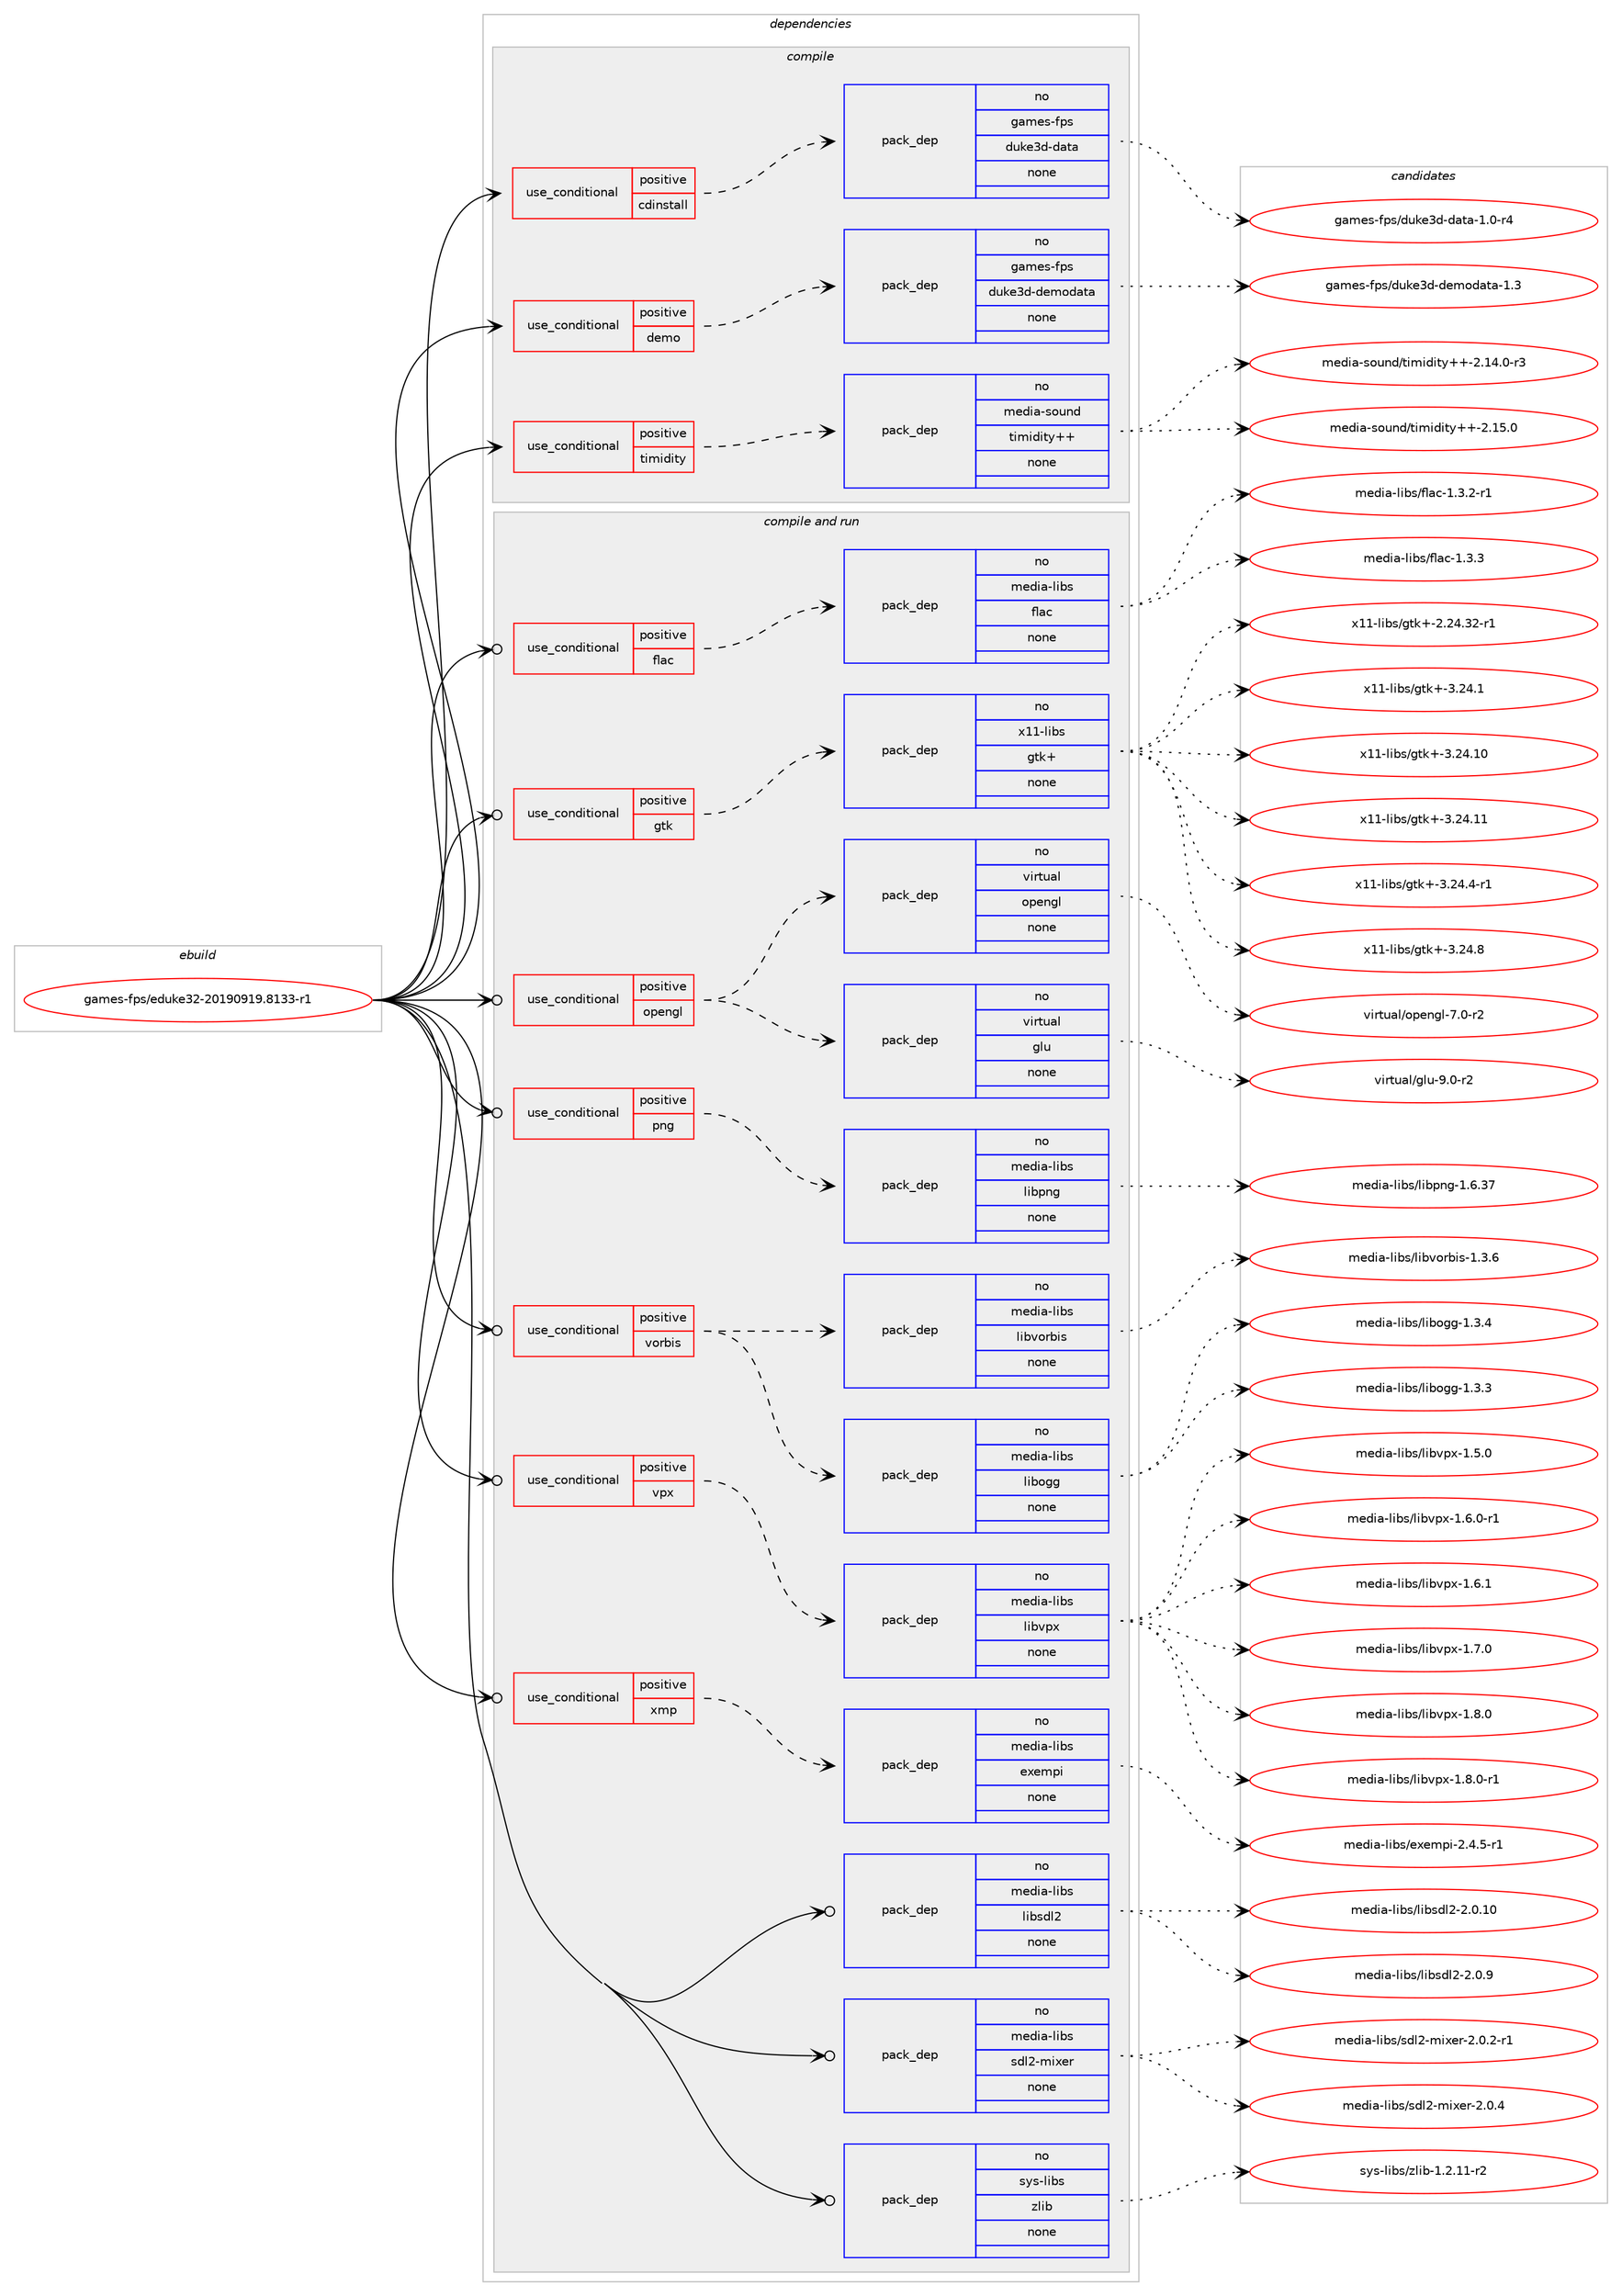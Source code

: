 digraph prolog {

# *************
# Graph options
# *************

newrank=true;
concentrate=true;
compound=true;
graph [rankdir=LR,fontname=Helvetica,fontsize=10,ranksep=1.5];#, ranksep=2.5, nodesep=0.2];
edge  [arrowhead=vee];
node  [fontname=Helvetica,fontsize=10];

# **********
# The ebuild
# **********

subgraph cluster_leftcol {
color=gray;
rank=same;
label=<<i>ebuild</i>>;
id [label="games-fps/eduke32-20190919.8133-r1", color=red, width=4, href="../games-fps/eduke32-20190919.8133-r1.svg"];
}

# ****************
# The dependencies
# ****************

subgraph cluster_midcol {
color=gray;
label=<<i>dependencies</i>>;
subgraph cluster_compile {
fillcolor="#eeeeee";
style=filled;
label=<<i>compile</i>>;
subgraph cond184678 {
dependency739615 [label=<<TABLE BORDER="0" CELLBORDER="1" CELLSPACING="0" CELLPADDING="4"><TR><TD ROWSPAN="3" CELLPADDING="10">use_conditional</TD></TR><TR><TD>positive</TD></TR><TR><TD>cdinstall</TD></TR></TABLE>>, shape=none, color=red];
subgraph pack542588 {
dependency739616 [label=<<TABLE BORDER="0" CELLBORDER="1" CELLSPACING="0" CELLPADDING="4" WIDTH="220"><TR><TD ROWSPAN="6" CELLPADDING="30">pack_dep</TD></TR><TR><TD WIDTH="110">no</TD></TR><TR><TD>games-fps</TD></TR><TR><TD>duke3d-data</TD></TR><TR><TD>none</TD></TR><TR><TD></TD></TR></TABLE>>, shape=none, color=blue];
}
dependency739615:e -> dependency739616:w [weight=20,style="dashed",arrowhead="vee"];
}
id:e -> dependency739615:w [weight=20,style="solid",arrowhead="vee"];
subgraph cond184679 {
dependency739617 [label=<<TABLE BORDER="0" CELLBORDER="1" CELLSPACING="0" CELLPADDING="4"><TR><TD ROWSPAN="3" CELLPADDING="10">use_conditional</TD></TR><TR><TD>positive</TD></TR><TR><TD>demo</TD></TR></TABLE>>, shape=none, color=red];
subgraph pack542589 {
dependency739618 [label=<<TABLE BORDER="0" CELLBORDER="1" CELLSPACING="0" CELLPADDING="4" WIDTH="220"><TR><TD ROWSPAN="6" CELLPADDING="30">pack_dep</TD></TR><TR><TD WIDTH="110">no</TD></TR><TR><TD>games-fps</TD></TR><TR><TD>duke3d-demodata</TD></TR><TR><TD>none</TD></TR><TR><TD></TD></TR></TABLE>>, shape=none, color=blue];
}
dependency739617:e -> dependency739618:w [weight=20,style="dashed",arrowhead="vee"];
}
id:e -> dependency739617:w [weight=20,style="solid",arrowhead="vee"];
subgraph cond184680 {
dependency739619 [label=<<TABLE BORDER="0" CELLBORDER="1" CELLSPACING="0" CELLPADDING="4"><TR><TD ROWSPAN="3" CELLPADDING="10">use_conditional</TD></TR><TR><TD>positive</TD></TR><TR><TD>timidity</TD></TR></TABLE>>, shape=none, color=red];
subgraph pack542590 {
dependency739620 [label=<<TABLE BORDER="0" CELLBORDER="1" CELLSPACING="0" CELLPADDING="4" WIDTH="220"><TR><TD ROWSPAN="6" CELLPADDING="30">pack_dep</TD></TR><TR><TD WIDTH="110">no</TD></TR><TR><TD>media-sound</TD></TR><TR><TD>timidity++</TD></TR><TR><TD>none</TD></TR><TR><TD></TD></TR></TABLE>>, shape=none, color=blue];
}
dependency739619:e -> dependency739620:w [weight=20,style="dashed",arrowhead="vee"];
}
id:e -> dependency739619:w [weight=20,style="solid",arrowhead="vee"];
}
subgraph cluster_compileandrun {
fillcolor="#eeeeee";
style=filled;
label=<<i>compile and run</i>>;
subgraph cond184681 {
dependency739621 [label=<<TABLE BORDER="0" CELLBORDER="1" CELLSPACING="0" CELLPADDING="4"><TR><TD ROWSPAN="3" CELLPADDING="10">use_conditional</TD></TR><TR><TD>positive</TD></TR><TR><TD>flac</TD></TR></TABLE>>, shape=none, color=red];
subgraph pack542591 {
dependency739622 [label=<<TABLE BORDER="0" CELLBORDER="1" CELLSPACING="0" CELLPADDING="4" WIDTH="220"><TR><TD ROWSPAN="6" CELLPADDING="30">pack_dep</TD></TR><TR><TD WIDTH="110">no</TD></TR><TR><TD>media-libs</TD></TR><TR><TD>flac</TD></TR><TR><TD>none</TD></TR><TR><TD></TD></TR></TABLE>>, shape=none, color=blue];
}
dependency739621:e -> dependency739622:w [weight=20,style="dashed",arrowhead="vee"];
}
id:e -> dependency739621:w [weight=20,style="solid",arrowhead="odotvee"];
subgraph cond184682 {
dependency739623 [label=<<TABLE BORDER="0" CELLBORDER="1" CELLSPACING="0" CELLPADDING="4"><TR><TD ROWSPAN="3" CELLPADDING="10">use_conditional</TD></TR><TR><TD>positive</TD></TR><TR><TD>gtk</TD></TR></TABLE>>, shape=none, color=red];
subgraph pack542592 {
dependency739624 [label=<<TABLE BORDER="0" CELLBORDER="1" CELLSPACING="0" CELLPADDING="4" WIDTH="220"><TR><TD ROWSPAN="6" CELLPADDING="30">pack_dep</TD></TR><TR><TD WIDTH="110">no</TD></TR><TR><TD>x11-libs</TD></TR><TR><TD>gtk+</TD></TR><TR><TD>none</TD></TR><TR><TD></TD></TR></TABLE>>, shape=none, color=blue];
}
dependency739623:e -> dependency739624:w [weight=20,style="dashed",arrowhead="vee"];
}
id:e -> dependency739623:w [weight=20,style="solid",arrowhead="odotvee"];
subgraph cond184683 {
dependency739625 [label=<<TABLE BORDER="0" CELLBORDER="1" CELLSPACING="0" CELLPADDING="4"><TR><TD ROWSPAN="3" CELLPADDING="10">use_conditional</TD></TR><TR><TD>positive</TD></TR><TR><TD>opengl</TD></TR></TABLE>>, shape=none, color=red];
subgraph pack542593 {
dependency739626 [label=<<TABLE BORDER="0" CELLBORDER="1" CELLSPACING="0" CELLPADDING="4" WIDTH="220"><TR><TD ROWSPAN="6" CELLPADDING="30">pack_dep</TD></TR><TR><TD WIDTH="110">no</TD></TR><TR><TD>virtual</TD></TR><TR><TD>glu</TD></TR><TR><TD>none</TD></TR><TR><TD></TD></TR></TABLE>>, shape=none, color=blue];
}
dependency739625:e -> dependency739626:w [weight=20,style="dashed",arrowhead="vee"];
subgraph pack542594 {
dependency739627 [label=<<TABLE BORDER="0" CELLBORDER="1" CELLSPACING="0" CELLPADDING="4" WIDTH="220"><TR><TD ROWSPAN="6" CELLPADDING="30">pack_dep</TD></TR><TR><TD WIDTH="110">no</TD></TR><TR><TD>virtual</TD></TR><TR><TD>opengl</TD></TR><TR><TD>none</TD></TR><TR><TD></TD></TR></TABLE>>, shape=none, color=blue];
}
dependency739625:e -> dependency739627:w [weight=20,style="dashed",arrowhead="vee"];
}
id:e -> dependency739625:w [weight=20,style="solid",arrowhead="odotvee"];
subgraph cond184684 {
dependency739628 [label=<<TABLE BORDER="0" CELLBORDER="1" CELLSPACING="0" CELLPADDING="4"><TR><TD ROWSPAN="3" CELLPADDING="10">use_conditional</TD></TR><TR><TD>positive</TD></TR><TR><TD>png</TD></TR></TABLE>>, shape=none, color=red];
subgraph pack542595 {
dependency739629 [label=<<TABLE BORDER="0" CELLBORDER="1" CELLSPACING="0" CELLPADDING="4" WIDTH="220"><TR><TD ROWSPAN="6" CELLPADDING="30">pack_dep</TD></TR><TR><TD WIDTH="110">no</TD></TR><TR><TD>media-libs</TD></TR><TR><TD>libpng</TD></TR><TR><TD>none</TD></TR><TR><TD></TD></TR></TABLE>>, shape=none, color=blue];
}
dependency739628:e -> dependency739629:w [weight=20,style="dashed",arrowhead="vee"];
}
id:e -> dependency739628:w [weight=20,style="solid",arrowhead="odotvee"];
subgraph cond184685 {
dependency739630 [label=<<TABLE BORDER="0" CELLBORDER="1" CELLSPACING="0" CELLPADDING="4"><TR><TD ROWSPAN="3" CELLPADDING="10">use_conditional</TD></TR><TR><TD>positive</TD></TR><TR><TD>vorbis</TD></TR></TABLE>>, shape=none, color=red];
subgraph pack542596 {
dependency739631 [label=<<TABLE BORDER="0" CELLBORDER="1" CELLSPACING="0" CELLPADDING="4" WIDTH="220"><TR><TD ROWSPAN="6" CELLPADDING="30">pack_dep</TD></TR><TR><TD WIDTH="110">no</TD></TR><TR><TD>media-libs</TD></TR><TR><TD>libogg</TD></TR><TR><TD>none</TD></TR><TR><TD></TD></TR></TABLE>>, shape=none, color=blue];
}
dependency739630:e -> dependency739631:w [weight=20,style="dashed",arrowhead="vee"];
subgraph pack542597 {
dependency739632 [label=<<TABLE BORDER="0" CELLBORDER="1" CELLSPACING="0" CELLPADDING="4" WIDTH="220"><TR><TD ROWSPAN="6" CELLPADDING="30">pack_dep</TD></TR><TR><TD WIDTH="110">no</TD></TR><TR><TD>media-libs</TD></TR><TR><TD>libvorbis</TD></TR><TR><TD>none</TD></TR><TR><TD></TD></TR></TABLE>>, shape=none, color=blue];
}
dependency739630:e -> dependency739632:w [weight=20,style="dashed",arrowhead="vee"];
}
id:e -> dependency739630:w [weight=20,style="solid",arrowhead="odotvee"];
subgraph cond184686 {
dependency739633 [label=<<TABLE BORDER="0" CELLBORDER="1" CELLSPACING="0" CELLPADDING="4"><TR><TD ROWSPAN="3" CELLPADDING="10">use_conditional</TD></TR><TR><TD>positive</TD></TR><TR><TD>vpx</TD></TR></TABLE>>, shape=none, color=red];
subgraph pack542598 {
dependency739634 [label=<<TABLE BORDER="0" CELLBORDER="1" CELLSPACING="0" CELLPADDING="4" WIDTH="220"><TR><TD ROWSPAN="6" CELLPADDING="30">pack_dep</TD></TR><TR><TD WIDTH="110">no</TD></TR><TR><TD>media-libs</TD></TR><TR><TD>libvpx</TD></TR><TR><TD>none</TD></TR><TR><TD></TD></TR></TABLE>>, shape=none, color=blue];
}
dependency739633:e -> dependency739634:w [weight=20,style="dashed",arrowhead="vee"];
}
id:e -> dependency739633:w [weight=20,style="solid",arrowhead="odotvee"];
subgraph cond184687 {
dependency739635 [label=<<TABLE BORDER="0" CELLBORDER="1" CELLSPACING="0" CELLPADDING="4"><TR><TD ROWSPAN="3" CELLPADDING="10">use_conditional</TD></TR><TR><TD>positive</TD></TR><TR><TD>xmp</TD></TR></TABLE>>, shape=none, color=red];
subgraph pack542599 {
dependency739636 [label=<<TABLE BORDER="0" CELLBORDER="1" CELLSPACING="0" CELLPADDING="4" WIDTH="220"><TR><TD ROWSPAN="6" CELLPADDING="30">pack_dep</TD></TR><TR><TD WIDTH="110">no</TD></TR><TR><TD>media-libs</TD></TR><TR><TD>exempi</TD></TR><TR><TD>none</TD></TR><TR><TD></TD></TR></TABLE>>, shape=none, color=blue];
}
dependency739635:e -> dependency739636:w [weight=20,style="dashed",arrowhead="vee"];
}
id:e -> dependency739635:w [weight=20,style="solid",arrowhead="odotvee"];
subgraph pack542600 {
dependency739637 [label=<<TABLE BORDER="0" CELLBORDER="1" CELLSPACING="0" CELLPADDING="4" WIDTH="220"><TR><TD ROWSPAN="6" CELLPADDING="30">pack_dep</TD></TR><TR><TD WIDTH="110">no</TD></TR><TR><TD>media-libs</TD></TR><TR><TD>libsdl2</TD></TR><TR><TD>none</TD></TR><TR><TD></TD></TR></TABLE>>, shape=none, color=blue];
}
id:e -> dependency739637:w [weight=20,style="solid",arrowhead="odotvee"];
subgraph pack542601 {
dependency739638 [label=<<TABLE BORDER="0" CELLBORDER="1" CELLSPACING="0" CELLPADDING="4" WIDTH="220"><TR><TD ROWSPAN="6" CELLPADDING="30">pack_dep</TD></TR><TR><TD WIDTH="110">no</TD></TR><TR><TD>media-libs</TD></TR><TR><TD>sdl2-mixer</TD></TR><TR><TD>none</TD></TR><TR><TD></TD></TR></TABLE>>, shape=none, color=blue];
}
id:e -> dependency739638:w [weight=20,style="solid",arrowhead="odotvee"];
subgraph pack542602 {
dependency739639 [label=<<TABLE BORDER="0" CELLBORDER="1" CELLSPACING="0" CELLPADDING="4" WIDTH="220"><TR><TD ROWSPAN="6" CELLPADDING="30">pack_dep</TD></TR><TR><TD WIDTH="110">no</TD></TR><TR><TD>sys-libs</TD></TR><TR><TD>zlib</TD></TR><TR><TD>none</TD></TR><TR><TD></TD></TR></TABLE>>, shape=none, color=blue];
}
id:e -> dependency739639:w [weight=20,style="solid",arrowhead="odotvee"];
}
subgraph cluster_run {
fillcolor="#eeeeee";
style=filled;
label=<<i>run</i>>;
}
}

# **************
# The candidates
# **************

subgraph cluster_choices {
rank=same;
color=gray;
label=<<i>candidates</i>>;

subgraph choice542588 {
color=black;
nodesep=1;
choice10397109101115451021121154710011710710151100451009711697454946484511452 [label="games-fps/duke3d-data-1.0-r4", color=red, width=4,href="../games-fps/duke3d-data-1.0-r4.svg"];
dependency739616:e -> choice10397109101115451021121154710011710710151100451009711697454946484511452:w [style=dotted,weight="100"];
}
subgraph choice542589 {
color=black;
nodesep=1;
choice1039710910111545102112115471001171071015110045100101109111100971169745494651 [label="games-fps/duke3d-demodata-1.3", color=red, width=4,href="../games-fps/duke3d-demodata-1.3.svg"];
dependency739618:e -> choice1039710910111545102112115471001171071015110045100101109111100971169745494651:w [style=dotted,weight="100"];
}
subgraph choice542590 {
color=black;
nodesep=1;
choice1091011001059745115111117110100471161051091051001051161214343455046495246484511451 [label="media-sound/timidity++-2.14.0-r3", color=red, width=4,href="../media-sound/timidity++-2.14.0-r3.svg"];
choice109101100105974511511111711010047116105109105100105116121434345504649534648 [label="media-sound/timidity++-2.15.0", color=red, width=4,href="../media-sound/timidity++-2.15.0.svg"];
dependency739620:e -> choice1091011001059745115111117110100471161051091051001051161214343455046495246484511451:w [style=dotted,weight="100"];
dependency739620:e -> choice109101100105974511511111711010047116105109105100105116121434345504649534648:w [style=dotted,weight="100"];
}
subgraph choice542591 {
color=black;
nodesep=1;
choice1091011001059745108105981154710210897994549465146504511449 [label="media-libs/flac-1.3.2-r1", color=red, width=4,href="../media-libs/flac-1.3.2-r1.svg"];
choice109101100105974510810598115471021089799454946514651 [label="media-libs/flac-1.3.3", color=red, width=4,href="../media-libs/flac-1.3.3.svg"];
dependency739622:e -> choice1091011001059745108105981154710210897994549465146504511449:w [style=dotted,weight="100"];
dependency739622:e -> choice109101100105974510810598115471021089799454946514651:w [style=dotted,weight="100"];
}
subgraph choice542592 {
color=black;
nodesep=1;
choice12049494510810598115471031161074345504650524651504511449 [label="x11-libs/gtk+-2.24.32-r1", color=red, width=4,href="../x11-libs/gtk+-2.24.32-r1.svg"];
choice12049494510810598115471031161074345514650524649 [label="x11-libs/gtk+-3.24.1", color=red, width=4,href="../x11-libs/gtk+-3.24.1.svg"];
choice1204949451081059811547103116107434551465052464948 [label="x11-libs/gtk+-3.24.10", color=red, width=4,href="../x11-libs/gtk+-3.24.10.svg"];
choice1204949451081059811547103116107434551465052464949 [label="x11-libs/gtk+-3.24.11", color=red, width=4,href="../x11-libs/gtk+-3.24.11.svg"];
choice120494945108105981154710311610743455146505246524511449 [label="x11-libs/gtk+-3.24.4-r1", color=red, width=4,href="../x11-libs/gtk+-3.24.4-r1.svg"];
choice12049494510810598115471031161074345514650524656 [label="x11-libs/gtk+-3.24.8", color=red, width=4,href="../x11-libs/gtk+-3.24.8.svg"];
dependency739624:e -> choice12049494510810598115471031161074345504650524651504511449:w [style=dotted,weight="100"];
dependency739624:e -> choice12049494510810598115471031161074345514650524649:w [style=dotted,weight="100"];
dependency739624:e -> choice1204949451081059811547103116107434551465052464948:w [style=dotted,weight="100"];
dependency739624:e -> choice1204949451081059811547103116107434551465052464949:w [style=dotted,weight="100"];
dependency739624:e -> choice120494945108105981154710311610743455146505246524511449:w [style=dotted,weight="100"];
dependency739624:e -> choice12049494510810598115471031161074345514650524656:w [style=dotted,weight="100"];
}
subgraph choice542593 {
color=black;
nodesep=1;
choice1181051141161179710847103108117455746484511450 [label="virtual/glu-9.0-r2", color=red, width=4,href="../virtual/glu-9.0-r2.svg"];
dependency739626:e -> choice1181051141161179710847103108117455746484511450:w [style=dotted,weight="100"];
}
subgraph choice542594 {
color=black;
nodesep=1;
choice1181051141161179710847111112101110103108455546484511450 [label="virtual/opengl-7.0-r2", color=red, width=4,href="../virtual/opengl-7.0-r2.svg"];
dependency739627:e -> choice1181051141161179710847111112101110103108455546484511450:w [style=dotted,weight="100"];
}
subgraph choice542595 {
color=black;
nodesep=1;
choice109101100105974510810598115471081059811211010345494654465155 [label="media-libs/libpng-1.6.37", color=red, width=4,href="../media-libs/libpng-1.6.37.svg"];
dependency739629:e -> choice109101100105974510810598115471081059811211010345494654465155:w [style=dotted,weight="100"];
}
subgraph choice542596 {
color=black;
nodesep=1;
choice1091011001059745108105981154710810598111103103454946514651 [label="media-libs/libogg-1.3.3", color=red, width=4,href="../media-libs/libogg-1.3.3.svg"];
choice1091011001059745108105981154710810598111103103454946514652 [label="media-libs/libogg-1.3.4", color=red, width=4,href="../media-libs/libogg-1.3.4.svg"];
dependency739631:e -> choice1091011001059745108105981154710810598111103103454946514651:w [style=dotted,weight="100"];
dependency739631:e -> choice1091011001059745108105981154710810598111103103454946514652:w [style=dotted,weight="100"];
}
subgraph choice542597 {
color=black;
nodesep=1;
choice109101100105974510810598115471081059811811111498105115454946514654 [label="media-libs/libvorbis-1.3.6", color=red, width=4,href="../media-libs/libvorbis-1.3.6.svg"];
dependency739632:e -> choice109101100105974510810598115471081059811811111498105115454946514654:w [style=dotted,weight="100"];
}
subgraph choice542598 {
color=black;
nodesep=1;
choice1091011001059745108105981154710810598118112120454946534648 [label="media-libs/libvpx-1.5.0", color=red, width=4,href="../media-libs/libvpx-1.5.0.svg"];
choice10910110010597451081059811547108105981181121204549465446484511449 [label="media-libs/libvpx-1.6.0-r1", color=red, width=4,href="../media-libs/libvpx-1.6.0-r1.svg"];
choice1091011001059745108105981154710810598118112120454946544649 [label="media-libs/libvpx-1.6.1", color=red, width=4,href="../media-libs/libvpx-1.6.1.svg"];
choice1091011001059745108105981154710810598118112120454946554648 [label="media-libs/libvpx-1.7.0", color=red, width=4,href="../media-libs/libvpx-1.7.0.svg"];
choice1091011001059745108105981154710810598118112120454946564648 [label="media-libs/libvpx-1.8.0", color=red, width=4,href="../media-libs/libvpx-1.8.0.svg"];
choice10910110010597451081059811547108105981181121204549465646484511449 [label="media-libs/libvpx-1.8.0-r1", color=red, width=4,href="../media-libs/libvpx-1.8.0-r1.svg"];
dependency739634:e -> choice1091011001059745108105981154710810598118112120454946534648:w [style=dotted,weight="100"];
dependency739634:e -> choice10910110010597451081059811547108105981181121204549465446484511449:w [style=dotted,weight="100"];
dependency739634:e -> choice1091011001059745108105981154710810598118112120454946544649:w [style=dotted,weight="100"];
dependency739634:e -> choice1091011001059745108105981154710810598118112120454946554648:w [style=dotted,weight="100"];
dependency739634:e -> choice1091011001059745108105981154710810598118112120454946564648:w [style=dotted,weight="100"];
dependency739634:e -> choice10910110010597451081059811547108105981181121204549465646484511449:w [style=dotted,weight="100"];
}
subgraph choice542599 {
color=black;
nodesep=1;
choice109101100105974510810598115471011201011091121054550465246534511449 [label="media-libs/exempi-2.4.5-r1", color=red, width=4,href="../media-libs/exempi-2.4.5-r1.svg"];
dependency739636:e -> choice109101100105974510810598115471011201011091121054550465246534511449:w [style=dotted,weight="100"];
}
subgraph choice542600 {
color=black;
nodesep=1;
choice10910110010597451081059811547108105981151001085045504648464948 [label="media-libs/libsdl2-2.0.10", color=red, width=4,href="../media-libs/libsdl2-2.0.10.svg"];
choice109101100105974510810598115471081059811510010850455046484657 [label="media-libs/libsdl2-2.0.9", color=red, width=4,href="../media-libs/libsdl2-2.0.9.svg"];
dependency739637:e -> choice10910110010597451081059811547108105981151001085045504648464948:w [style=dotted,weight="100"];
dependency739637:e -> choice109101100105974510810598115471081059811510010850455046484657:w [style=dotted,weight="100"];
}
subgraph choice542601 {
color=black;
nodesep=1;
choice1091011001059745108105981154711510010850451091051201011144550464846504511449 [label="media-libs/sdl2-mixer-2.0.2-r1", color=red, width=4,href="../media-libs/sdl2-mixer-2.0.2-r1.svg"];
choice109101100105974510810598115471151001085045109105120101114455046484652 [label="media-libs/sdl2-mixer-2.0.4", color=red, width=4,href="../media-libs/sdl2-mixer-2.0.4.svg"];
dependency739638:e -> choice1091011001059745108105981154711510010850451091051201011144550464846504511449:w [style=dotted,weight="100"];
dependency739638:e -> choice109101100105974510810598115471151001085045109105120101114455046484652:w [style=dotted,weight="100"];
}
subgraph choice542602 {
color=black;
nodesep=1;
choice11512111545108105981154712210810598454946504649494511450 [label="sys-libs/zlib-1.2.11-r2", color=red, width=4,href="../sys-libs/zlib-1.2.11-r2.svg"];
dependency739639:e -> choice11512111545108105981154712210810598454946504649494511450:w [style=dotted,weight="100"];
}
}

}
